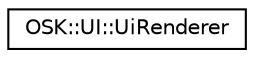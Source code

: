 digraph "Representación gráfica de la clase"
{
 // LATEX_PDF_SIZE
  edge [fontname="Helvetica",fontsize="10",labelfontname="Helvetica",labelfontsize="10"];
  node [fontname="Helvetica",fontsize="10",shape=record];
  rankdir="LR";
  Node0 [label="OSK::UI::UiRenderer",height=0.2,width=0.4,color="black", fillcolor="white", style="filled",URL="$class_o_s_k_1_1_u_i_1_1_ui_renderer.html",tooltip="Clase que ayuda a renderizar una interfaz de usuario."];
}
